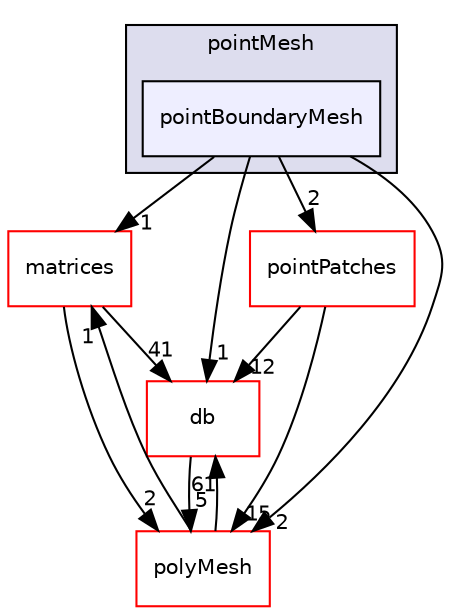 digraph "src/OpenFOAM/meshes/pointMesh/pointBoundaryMesh" {
  bgcolor=transparent;
  compound=true
  node [ fontsize="10", fontname="Helvetica"];
  edge [ labelfontsize="10", labelfontname="Helvetica"];
  subgraph clusterdir_44915d476cda87f9c46b97924fb23879 {
    graph [ bgcolor="#ddddee", pencolor="black", label="pointMesh" fontname="Helvetica", fontsize="10", URL="dir_44915d476cda87f9c46b97924fb23879.html"]
  dir_b331248a108c86b71e58f49053a85c82 [shape=box, label="pointBoundaryMesh", style="filled", fillcolor="#eeeeff", pencolor="black", URL="dir_b331248a108c86b71e58f49053a85c82.html"];
  }
  dir_b07477ab37bc0cd7eb28fb569c691c21 [shape=box label="matrices" color="red" URL="dir_b07477ab37bc0cd7eb28fb569c691c21.html"];
  dir_63c634f7a7cfd679ac26c67fb30fc32f [shape=box label="db" color="red" URL="dir_63c634f7a7cfd679ac26c67fb30fc32f.html"];
  dir_0b50d648241520de5cf03d68a603ea6e [shape=box label="pointPatches" color="red" URL="dir_0b50d648241520de5cf03d68a603ea6e.html"];
  dir_5e5a63cb97aae3d01c8e98f0c14953bc [shape=box label="polyMesh" color="red" URL="dir_5e5a63cb97aae3d01c8e98f0c14953bc.html"];
  dir_b07477ab37bc0cd7eb28fb569c691c21->dir_63c634f7a7cfd679ac26c67fb30fc32f [headlabel="41", labeldistance=1.5 headhref="dir_002130_001948.html"];
  dir_b07477ab37bc0cd7eb28fb569c691c21->dir_5e5a63cb97aae3d01c8e98f0c14953bc [headlabel="2", labeldistance=1.5 headhref="dir_002130_002262.html"];
  dir_63c634f7a7cfd679ac26c67fb30fc32f->dir_5e5a63cb97aae3d01c8e98f0c14953bc [headlabel="5", labeldistance=1.5 headhref="dir_001948_002262.html"];
  dir_b331248a108c86b71e58f49053a85c82->dir_b07477ab37bc0cd7eb28fb569c691c21 [headlabel="1", labeldistance=1.5 headhref="dir_002241_002130.html"];
  dir_b331248a108c86b71e58f49053a85c82->dir_63c634f7a7cfd679ac26c67fb30fc32f [headlabel="1", labeldistance=1.5 headhref="dir_002241_001948.html"];
  dir_b331248a108c86b71e58f49053a85c82->dir_0b50d648241520de5cf03d68a603ea6e [headlabel="2", labeldistance=1.5 headhref="dir_002241_002243.html"];
  dir_b331248a108c86b71e58f49053a85c82->dir_5e5a63cb97aae3d01c8e98f0c14953bc [headlabel="2", labeldistance=1.5 headhref="dir_002241_002262.html"];
  dir_5e5a63cb97aae3d01c8e98f0c14953bc->dir_b07477ab37bc0cd7eb28fb569c691c21 [headlabel="1", labeldistance=1.5 headhref="dir_002262_002130.html"];
  dir_5e5a63cb97aae3d01c8e98f0c14953bc->dir_63c634f7a7cfd679ac26c67fb30fc32f [headlabel="61", labeldistance=1.5 headhref="dir_002262_001948.html"];
  dir_0b50d648241520de5cf03d68a603ea6e->dir_63c634f7a7cfd679ac26c67fb30fc32f [headlabel="12", labeldistance=1.5 headhref="dir_002243_001948.html"];
  dir_0b50d648241520de5cf03d68a603ea6e->dir_5e5a63cb97aae3d01c8e98f0c14953bc [headlabel="15", labeldistance=1.5 headhref="dir_002243_002262.html"];
}
